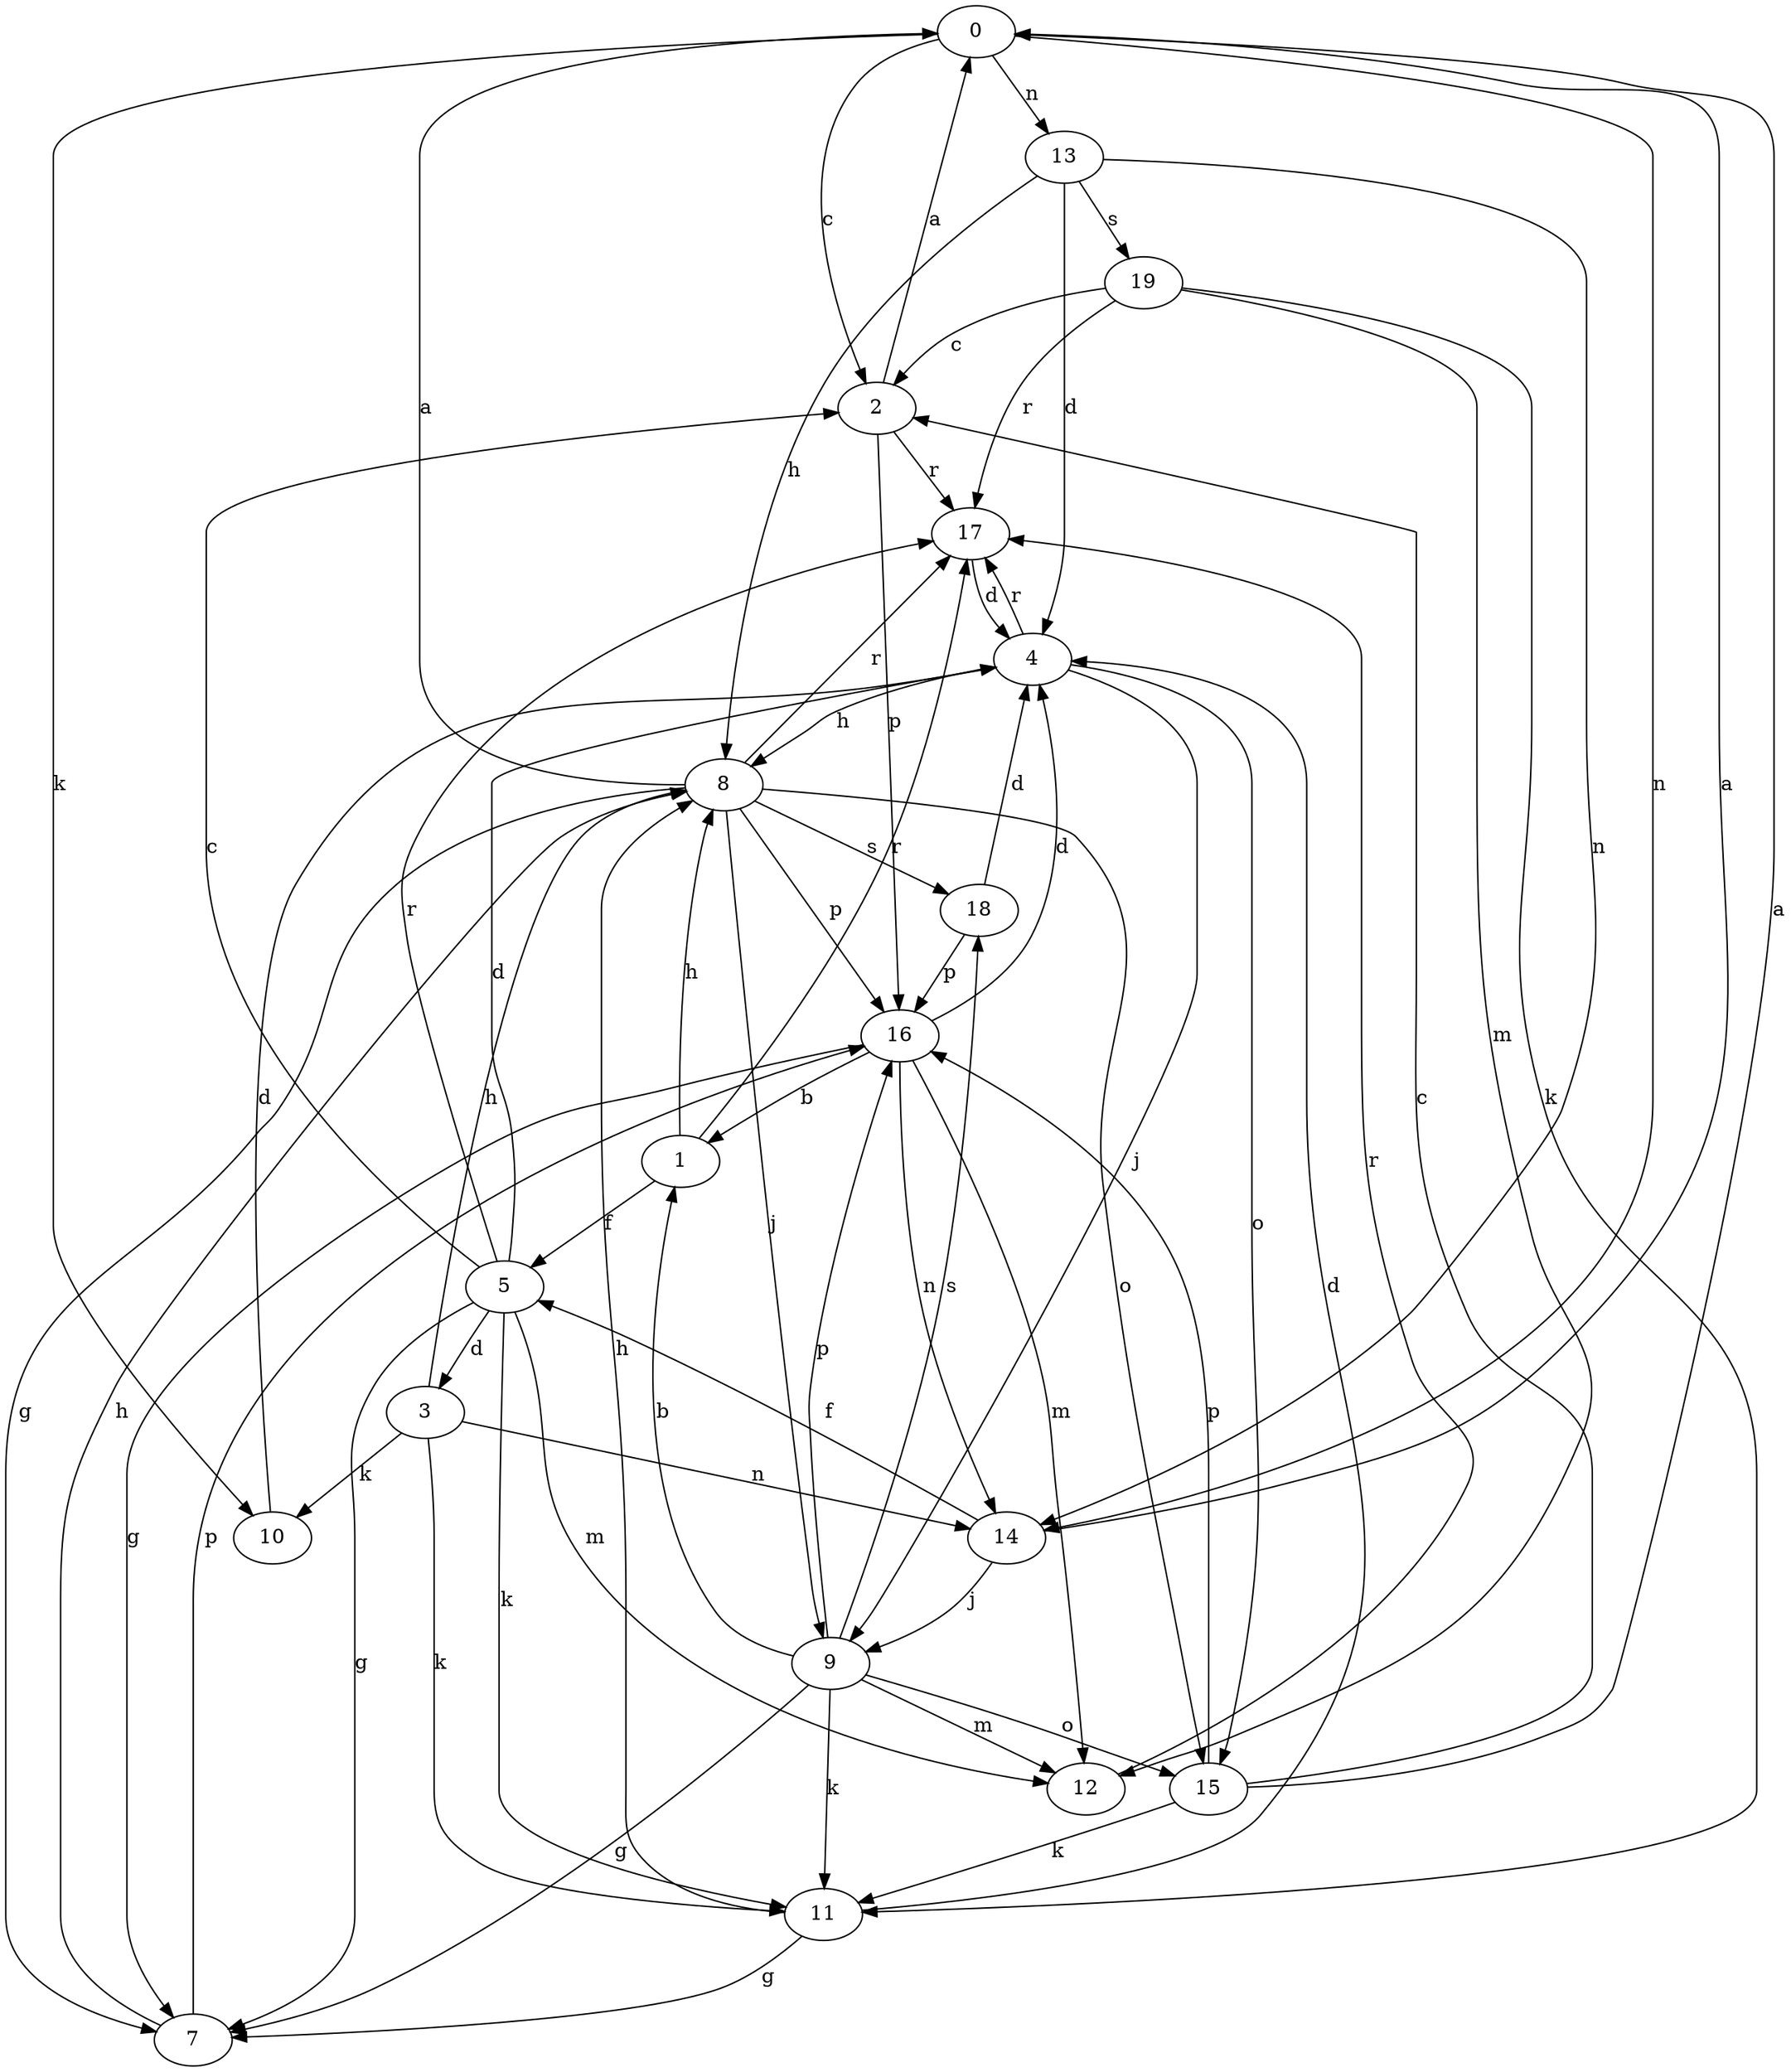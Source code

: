 strict digraph  {
0;
1;
2;
3;
4;
5;
7;
8;
9;
10;
11;
12;
13;
14;
15;
16;
17;
18;
19;
0 -> 2  [label=c];
0 -> 10  [label=k];
0 -> 13  [label=n];
0 -> 14  [label=n];
1 -> 5  [label=f];
1 -> 8  [label=h];
1 -> 17  [label=r];
2 -> 0  [label=a];
2 -> 16  [label=p];
2 -> 17  [label=r];
3 -> 8  [label=h];
3 -> 10  [label=k];
3 -> 11  [label=k];
3 -> 14  [label=n];
4 -> 8  [label=h];
4 -> 9  [label=j];
4 -> 15  [label=o];
4 -> 17  [label=r];
5 -> 2  [label=c];
5 -> 3  [label=d];
5 -> 4  [label=d];
5 -> 7  [label=g];
5 -> 11  [label=k];
5 -> 12  [label=m];
5 -> 17  [label=r];
7 -> 8  [label=h];
7 -> 16  [label=p];
8 -> 0  [label=a];
8 -> 7  [label=g];
8 -> 9  [label=j];
8 -> 15  [label=o];
8 -> 16  [label=p];
8 -> 17  [label=r];
8 -> 18  [label=s];
9 -> 1  [label=b];
9 -> 7  [label=g];
9 -> 11  [label=k];
9 -> 12  [label=m];
9 -> 15  [label=o];
9 -> 16  [label=p];
9 -> 18  [label=s];
10 -> 4  [label=d];
11 -> 4  [label=d];
11 -> 7  [label=g];
11 -> 8  [label=h];
12 -> 17  [label=r];
13 -> 4  [label=d];
13 -> 8  [label=h];
13 -> 14  [label=n];
13 -> 19  [label=s];
14 -> 0  [label=a];
14 -> 5  [label=f];
14 -> 9  [label=j];
15 -> 0  [label=a];
15 -> 2  [label=c];
15 -> 11  [label=k];
15 -> 16  [label=p];
16 -> 1  [label=b];
16 -> 4  [label=d];
16 -> 7  [label=g];
16 -> 12  [label=m];
16 -> 14  [label=n];
17 -> 4  [label=d];
18 -> 4  [label=d];
18 -> 16  [label=p];
19 -> 2  [label=c];
19 -> 11  [label=k];
19 -> 12  [label=m];
19 -> 17  [label=r];
}
